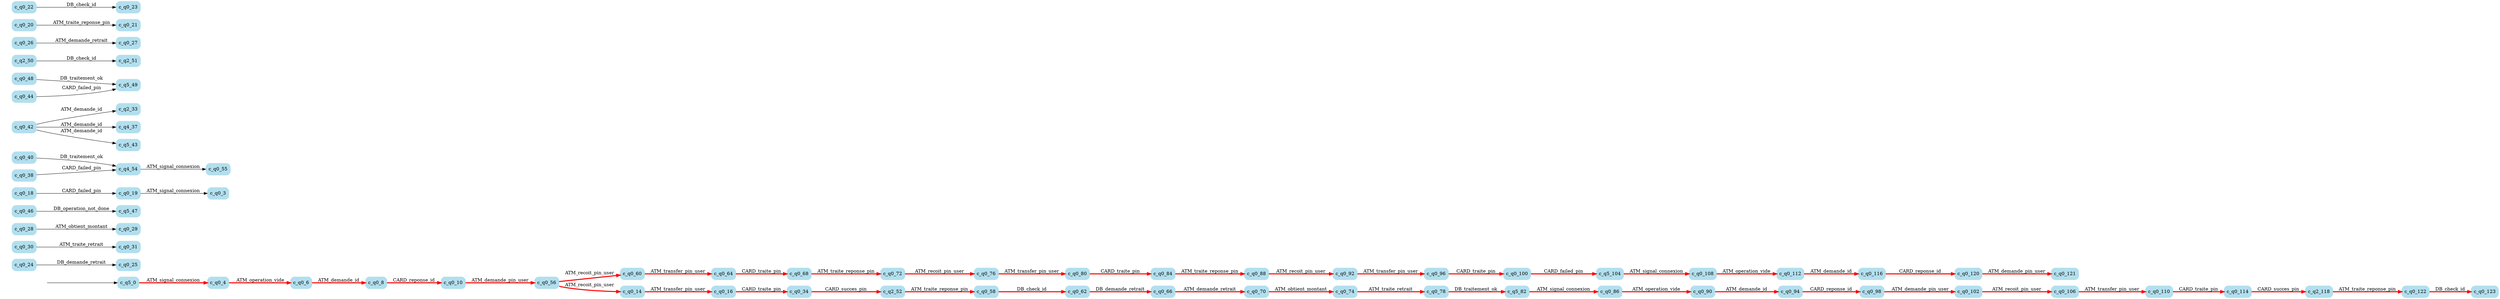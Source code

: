 digraph G {

	rankdir = LR;

	start_c_q5_0[style=invisible];

	node[shape=box, style="rounded, filled", color=lightblue2];

	c_q0_24[label="c_q0_24"];
	c_q0_86[label="c_q0_86"];
	c_q0_30[label="c_q0_30"];
	c_q0_62[label="c_q0_62"];
	c_q0_72[label="c_q0_72"];
	c_q0_29[label="c_q0_29"];
	c_q0_116[label="c_q0_116"];
	c_q0_110[label="c_q0_110"];
	c_q0_10[label="c_q0_10"];
	c_q0_76[label="c_q0_76"];
	c_q0_8[label="c_q0_8"];
	c_q0_46[label="c_q0_46"];
	c_q0_3[label="c_q0_3"];
	c_q4_54[label="c_q4_54"];
	c_q0_70[label="c_q0_70"];
	c_q2_33[label="c_q2_33"];
	c_q0_48[label="c_q0_48"];
	c_q5_49[label="c_q5_49"];
	c_q2_51[label="c_q2_51"];
	c_q0_96[label="c_q0_96"];
	c_q0_28[label="c_q0_28"];
	c_q0_55[label="c_q0_55"];
	c_q0_123[label="c_q0_123"];
	c_q0_80[label="c_q0_80"];
	c_q0_44[label="c_q0_44"];
	c_q0_42[label="c_q0_42"];
	c_q0_106[label="c_q0_106"];
	c_q0_56[label="c_q0_56"];
	c_q0_84[label="c_q0_84"];
	c_q0_100[label="c_q0_100"];
	c_q0_19[label="c_q0_19"];
	c_q0_60[label="c_q0_60"];
	c_q0_16[label="c_q0_16"];
	c_q0_31[label="c_q0_31"];
	c_q2_118[label="c_q2_118"];
	c_q0_114[label="c_q0_114"];
	c_q0_88[label="c_q0_88"];
	c_q0_14[label="c_q0_14"];
	c_q0_98[label="c_q0_98"];
	c_q2_50[label="c_q2_50"];
	c_q0_92[label="c_q0_92"];
	c_q5_47[label="c_q5_47"];
	c_q5_0[label="c_q5_0"];
	c_q0_40[label="c_q0_40"];
	c_q0_66[label="c_q0_66"];
	c_q0_27[label="c_q0_27"];
	c_q0_122[label="c_q0_122"];
	c_q4_37[label="c_q4_37"];
	c_q5_104[label="c_q5_104"];
	c_q0_20[label="c_q0_20"];
	c_q0_18[label="c_q0_18"];
	c_q2_52[label="c_q2_52"];
	c_q0_78[label="c_q0_78"];
	c_q0_94[label="c_q0_94"];
	c_q0_108[label="c_q0_108"];
	c_q5_82[label="c_q5_82"];
	c_q0_6[label="c_q0_6"];
	c_q0_22[label="c_q0_22"];
	c_q0_26[label="c_q0_26"];
	c_q0_4[label="c_q0_4"];
	c_q0_74[label="c_q0_74"];
	c_q0_58[label="c_q0_58"];
	c_q0_120[label="c_q0_120"];
	c_q0_121[label="c_q0_121"];
	c_q0_112[label="c_q0_112"];
	c_q5_43[label="c_q5_43"];
	c_q0_23[label="c_q0_23"];
	c_q0_102[label="c_q0_102"];
	c_q0_21[label="c_q0_21"];
	c_q0_90[label="c_q0_90"];
	c_q0_25[label="c_q0_25"];
	c_q0_34[label="c_q0_34"];
	c_q0_64[label="c_q0_64"];
	c_q0_38[label="c_q0_38"];
	c_q0_68[label="c_q0_68"];

	start_c_q5_0 -> c_q5_0;
	c_q5_0 -> c_q0_4[label="ATM_signal_connexion", penwidth=3, color=red];
	c_q0_19 -> c_q0_3[label="ATM_signal_connexion"];
	c_q0_4 -> c_q0_6[label="ATM_operation_vide", penwidth=3, color=red];
	c_q0_6 -> c_q0_8[label="ATM_demande_id", penwidth=3, color=red];
	c_q0_8 -> c_q0_10[label="CARD_reponse_id", penwidth=3, color=red];
	c_q0_10 -> c_q0_56[label="ATM_demande_pin_user", penwidth=3, color=red];
	c_q0_56 -> c_q0_14[label="ATM_recoit_pin_user", penwidth=3, color=red];
	c_q0_14 -> c_q0_16[label="ATM_transfer_pin_user", penwidth=3, color=red];
	c_q0_16 -> c_q0_34[label="CARD_traite_pin", penwidth=3, color=red];
	c_q0_18 -> c_q0_19[label="CARD_failed_pin"];
	c_q0_20 -> c_q0_21[label="ATM_traite_reponse_pin"];
	c_q0_22 -> c_q0_23[label="DB_check_id"];
	c_q0_24 -> c_q0_25[label="DB_demande_retrait"];
	c_q0_26 -> c_q0_27[label="ATM_demande_retrait"];
	c_q0_28 -> c_q0_29[label="ATM_obtient_montant"];
	c_q0_30 -> c_q0_31[label="ATM_traite_retrait"];
	c_q0_42 -> c_q2_33[label="ATM_demande_id"];
	c_q0_34 -> c_q2_52[label="CARD_succes_pin", penwidth=3, color=red];
	c_q0_42 -> c_q4_37[label="ATM_demande_id"];
	c_q0_38 -> c_q4_54[label="CARD_failed_pin"];
	c_q0_40 -> c_q4_54[label="DB_traitement_ok"];
	c_q0_42 -> c_q5_43[label="ATM_demande_id"];
	c_q0_44 -> c_q5_49[label="CARD_failed_pin"];
	c_q0_46 -> c_q5_47[label="DB_operation_not_done"];
	c_q0_48 -> c_q5_49[label="DB_traitement_ok"];
	c_q2_50 -> c_q2_51[label="DB_check_id"];
	c_q2_52 -> c_q0_58[label="ATM_traite_reponse_pin", penwidth=3, color=red];
	c_q4_54 -> c_q0_55[label="ATM_signal_connexion"];
	c_q0_56 -> c_q0_60[label="ATM_recoit_pin_user", penwidth=3, color=red];
	c_q0_58 -> c_q0_62[label="DB_check_id", penwidth=3, color=red];
	c_q0_60 -> c_q0_64[label="ATM_transfer_pin_user", penwidth=3, color=red];
	c_q0_62 -> c_q0_66[label="DB_demande_retrait", penwidth=3, color=red];
	c_q0_64 -> c_q0_68[label="CARD_traite_pin", penwidth=3, color=red];
	c_q0_66 -> c_q0_70[label="ATM_demande_retrait", penwidth=3, color=red];
	c_q0_68 -> c_q0_72[label="ATM_traite_reponse_pin", penwidth=3, color=red];
	c_q0_70 -> c_q0_74[label="ATM_obtient_montant", penwidth=3, color=red];
	c_q0_72 -> c_q0_76[label="ATM_recoit_pin_user", penwidth=3, color=red];
	c_q0_74 -> c_q0_78[label="ATM_traite_retrait", penwidth=3, color=red];
	c_q0_76 -> c_q0_80[label="ATM_transfer_pin_user", penwidth=3, color=red];
	c_q0_78 -> c_q5_82[label="DB_traitement_ok", penwidth=3, color=red];
	c_q0_80 -> c_q0_84[label="CARD_traite_pin", penwidth=3, color=red];
	c_q5_82 -> c_q0_86[label="ATM_signal_connexion", penwidth=3, color=red];
	c_q0_84 -> c_q0_88[label="ATM_traite_reponse_pin", penwidth=3, color=red];
	c_q0_86 -> c_q0_90[label="ATM_operation_vide", penwidth=3, color=red];
	c_q0_88 -> c_q0_92[label="ATM_recoit_pin_user", penwidth=3, color=red];
	c_q0_90 -> c_q0_94[label="ATM_demande_id", penwidth=3, color=red];
	c_q0_92 -> c_q0_96[label="ATM_transfer_pin_user", penwidth=3, color=red];
	c_q0_94 -> c_q0_98[label="CARD_reponse_id", penwidth=3, color=red];
	c_q0_96 -> c_q0_100[label="CARD_traite_pin", penwidth=3, color=red];
	c_q0_98 -> c_q0_102[label="ATM_demande_pin_user", penwidth=3, color=red];
	c_q0_100 -> c_q5_104[label="CARD_failed_pin", penwidth=3, color=red];
	c_q0_102 -> c_q0_106[label="ATM_recoit_pin_user", penwidth=3, color=red];
	c_q5_104 -> c_q0_108[label="ATM_signal_connexion", penwidth=3, color=red];
	c_q0_106 -> c_q0_110[label="ATM_transfer_pin_user", penwidth=3, color=red];
	c_q0_108 -> c_q0_112[label="ATM_operation_vide", penwidth=3, color=red];
	c_q0_110 -> c_q0_114[label="CARD_traite_pin", penwidth=3, color=red];
	c_q0_112 -> c_q0_116[label="ATM_demande_id", penwidth=3, color=red];
	c_q0_114 -> c_q2_118[label="CARD_succes_pin", penwidth=3, color=red];
	c_q0_116 -> c_q0_120[label="CARD_reponse_id", penwidth=3, color=red];
	c_q2_118 -> c_q0_122[label="ATM_traite_reponse_pin", penwidth=3, color=red];
	c_q0_120 -> c_q0_121[label="ATM_demande_pin_user", penwidth=3, color=red];
	c_q0_122 -> c_q0_123[label="DB_check_id", penwidth=3, color=red];

}